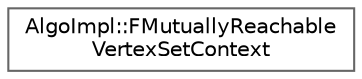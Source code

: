 digraph "Graphical Class Hierarchy"
{
 // INTERACTIVE_SVG=YES
 // LATEX_PDF_SIZE
  bgcolor="transparent";
  edge [fontname=Helvetica,fontsize=10,labelfontname=Helvetica,labelfontsize=10];
  node [fontname=Helvetica,fontsize=10,shape=box,height=0.2,width=0.4];
  rankdir="LR";
  Node0 [id="Node000000",label="AlgoImpl::FMutuallyReachable\lVertexSetContext",height=0.2,width=0.4,color="grey40", fillcolor="white", style="filled",URL="$d0/dc9/structAlgoImpl_1_1FMutuallyReachableVertexSetContext.html",tooltip="Scratch variables shared across multiple calls to FindMostIndependentMutuallyReachableVertexSet."];
}
